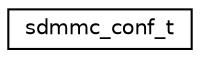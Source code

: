 digraph "Graphical Class Hierarchy"
{
 // LATEX_PDF_SIZE
  edge [fontname="Helvetica",fontsize="10",labelfontname="Helvetica",labelfontsize="10"];
  node [fontname="Helvetica",fontsize="10",shape=record];
  rankdir="LR";
  Node0 [label="sdmmc_conf_t",height=0.2,width=0.4,color="black", fillcolor="white", style="filled",URL="$structsdmmc__conf__t.html",tooltip="SDMMC slot configuration."];
}
